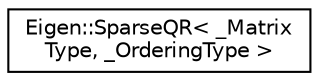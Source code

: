 digraph "Graphical Class Hierarchy"
{
  edge [fontname="Helvetica",fontsize="10",labelfontname="Helvetica",labelfontsize="10"];
  node [fontname="Helvetica",fontsize="10",shape=record];
  rankdir="LR";
  Node1 [label="Eigen::SparseQR\< _Matrix\lType, _OrderingType \>",height=0.2,width=0.4,color="black", fillcolor="white", style="filled",URL="$class_eigen_1_1_sparse_q_r.html",tooltip="Sparse left-looking rank-revealing QR factorization. "];
}
